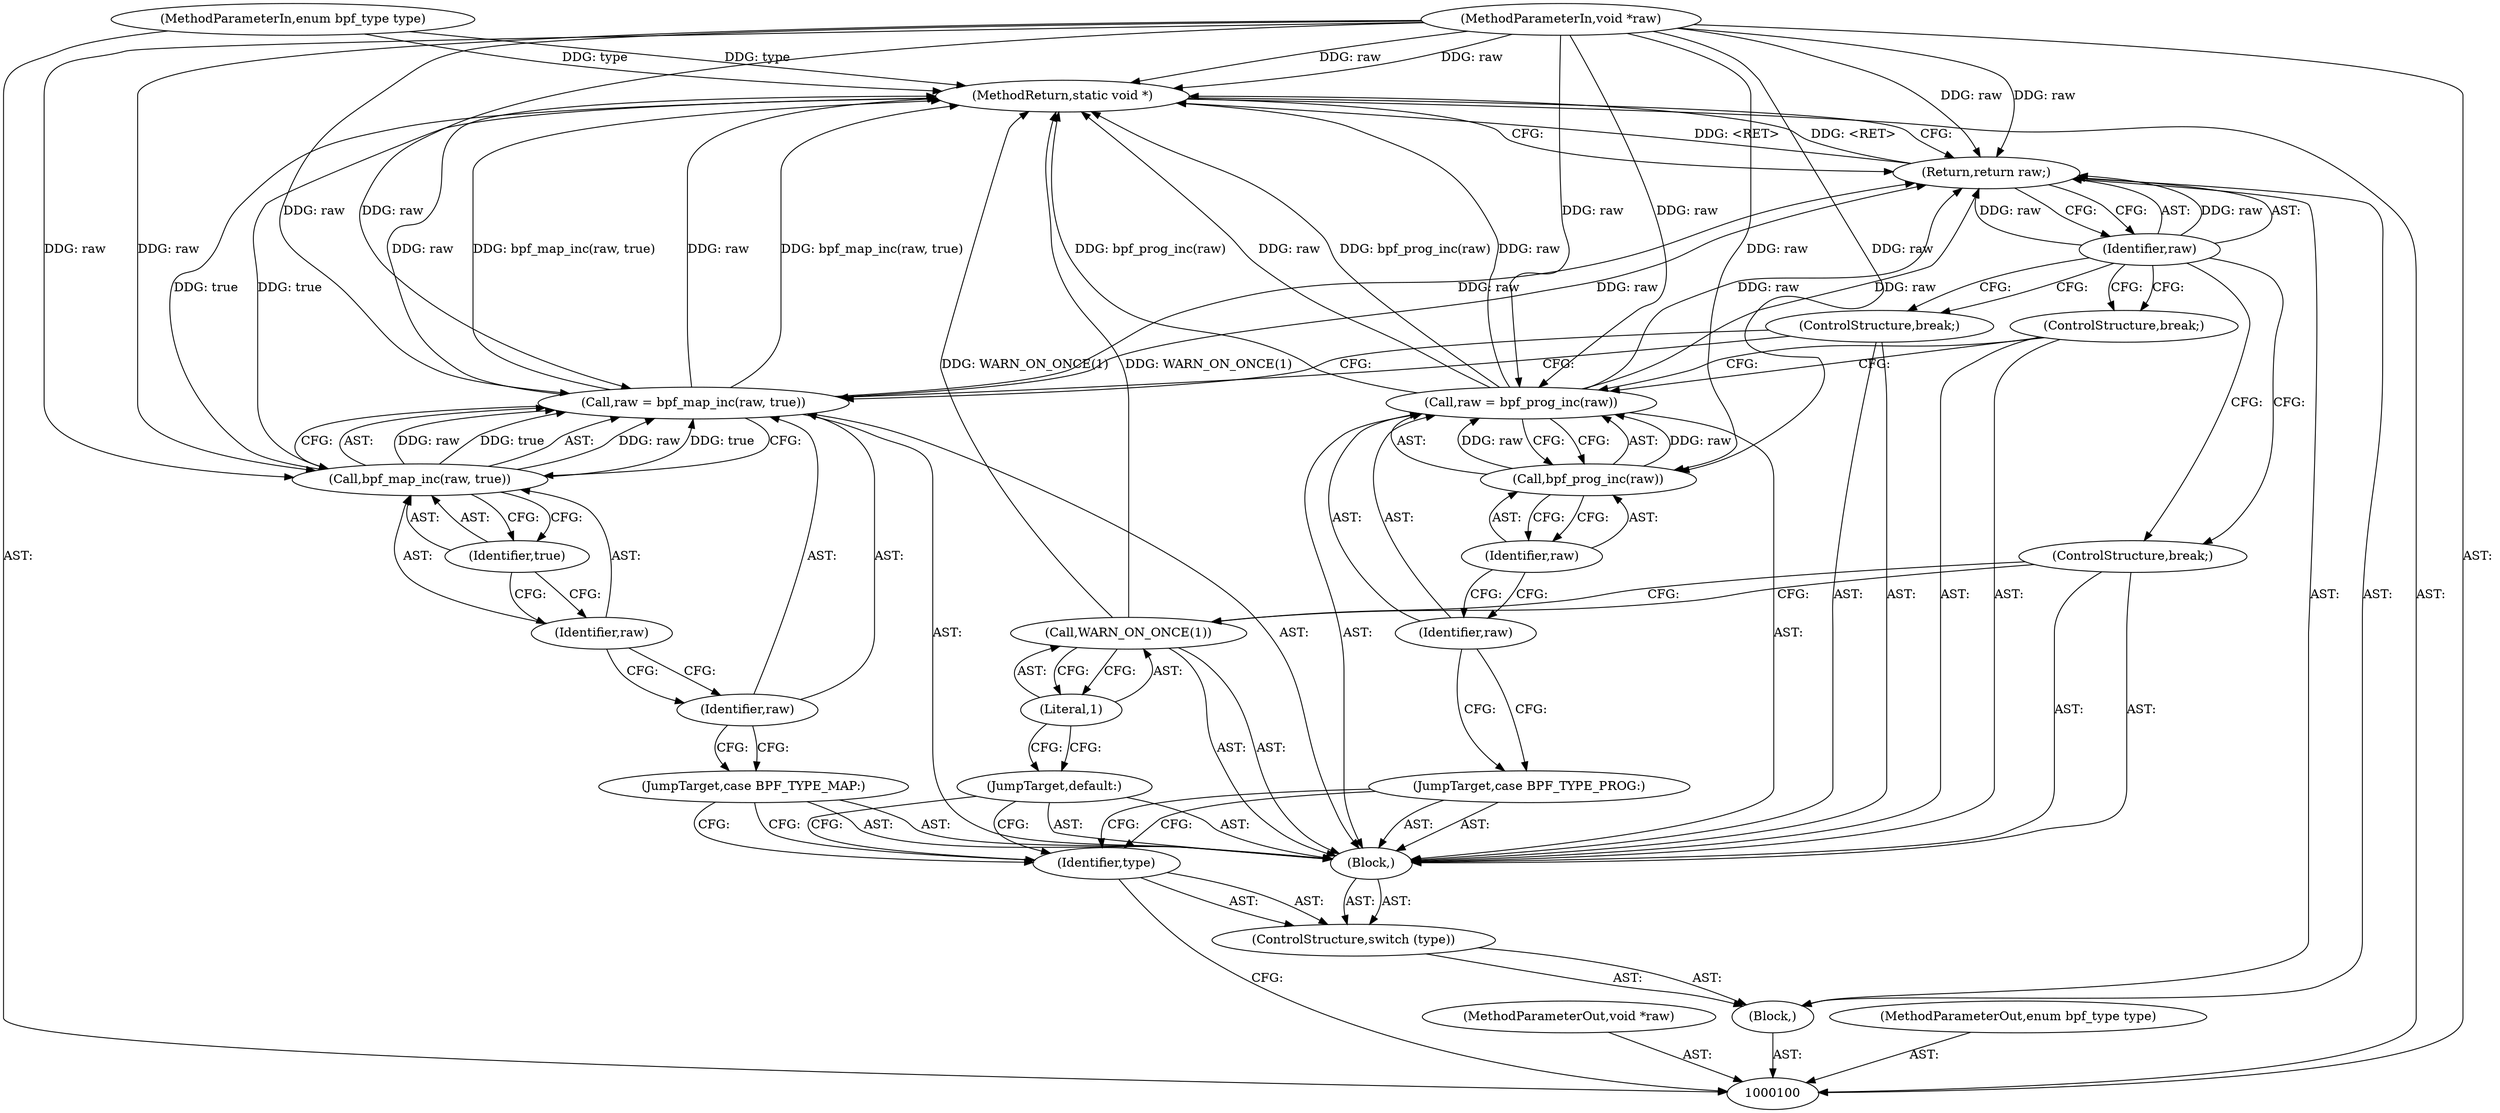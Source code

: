 digraph "0_linux_92117d8443bc5afacc8d5ba82e541946310f106e" {
"1000126" [label="(MethodReturn,static void *)"];
"1000101" [label="(MethodParameterIn,void *raw)"];
"1000152" [label="(MethodParameterOut,void *raw)"];
"1000102" [label="(MethodParameterIn,enum bpf_type type)"];
"1000153" [label="(MethodParameterOut,enum bpf_type type)"];
"1000120" [label="(JumpTarget,default:)"];
"1000122" [label="(Literal,1)"];
"1000121" [label="(Call,WARN_ON_ONCE(1))"];
"1000123" [label="(ControlStructure,break;)"];
"1000124" [label="(Return,return raw;)"];
"1000125" [label="(Identifier,raw)"];
"1000103" [label="(Block,)"];
"1000105" [label="(Identifier,type)"];
"1000106" [label="(Block,)"];
"1000104" [label="(ControlStructure,switch (type))"];
"1000107" [label="(JumpTarget,case BPF_TYPE_PROG:)"];
"1000108" [label="(Call,raw = bpf_prog_inc(raw))"];
"1000109" [label="(Identifier,raw)"];
"1000111" [label="(Identifier,raw)"];
"1000110" [label="(Call,bpf_prog_inc(raw))"];
"1000112" [label="(ControlStructure,break;)"];
"1000113" [label="(JumpTarget,case BPF_TYPE_MAP:)"];
"1000114" [label="(Call,raw = bpf_map_inc(raw, true))"];
"1000115" [label="(Identifier,raw)"];
"1000117" [label="(Identifier,raw)"];
"1000118" [label="(Identifier,true)"];
"1000116" [label="(Call,bpf_map_inc(raw, true))"];
"1000119" [label="(ControlStructure,break;)"];
"1000126" -> "1000100"  [label="AST: "];
"1000126" -> "1000124"  [label="CFG: "];
"1000116" -> "1000126"  [label="DDG: true"];
"1000102" -> "1000126"  [label="DDG: type"];
"1000114" -> "1000126"  [label="DDG: bpf_map_inc(raw, true)"];
"1000114" -> "1000126"  [label="DDG: raw"];
"1000108" -> "1000126"  [label="DDG: raw"];
"1000108" -> "1000126"  [label="DDG: bpf_prog_inc(raw)"];
"1000121" -> "1000126"  [label="DDG: WARN_ON_ONCE(1)"];
"1000101" -> "1000126"  [label="DDG: raw"];
"1000124" -> "1000126"  [label="DDG: <RET>"];
"1000101" -> "1000100"  [label="AST: "];
"1000101" -> "1000126"  [label="DDG: raw"];
"1000101" -> "1000108"  [label="DDG: raw"];
"1000101" -> "1000110"  [label="DDG: raw"];
"1000101" -> "1000114"  [label="DDG: raw"];
"1000101" -> "1000116"  [label="DDG: raw"];
"1000101" -> "1000124"  [label="DDG: raw"];
"1000152" -> "1000100"  [label="AST: "];
"1000102" -> "1000100"  [label="AST: "];
"1000102" -> "1000126"  [label="DDG: type"];
"1000153" -> "1000100"  [label="AST: "];
"1000120" -> "1000106"  [label="AST: "];
"1000120" -> "1000105"  [label="CFG: "];
"1000122" -> "1000120"  [label="CFG: "];
"1000122" -> "1000121"  [label="AST: "];
"1000122" -> "1000120"  [label="CFG: "];
"1000121" -> "1000122"  [label="CFG: "];
"1000121" -> "1000106"  [label="AST: "];
"1000121" -> "1000122"  [label="CFG: "];
"1000122" -> "1000121"  [label="AST: "];
"1000123" -> "1000121"  [label="CFG: "];
"1000121" -> "1000126"  [label="DDG: WARN_ON_ONCE(1)"];
"1000123" -> "1000106"  [label="AST: "];
"1000123" -> "1000121"  [label="CFG: "];
"1000125" -> "1000123"  [label="CFG: "];
"1000124" -> "1000103"  [label="AST: "];
"1000124" -> "1000125"  [label="CFG: "];
"1000125" -> "1000124"  [label="AST: "];
"1000126" -> "1000124"  [label="CFG: "];
"1000124" -> "1000126"  [label="DDG: <RET>"];
"1000125" -> "1000124"  [label="DDG: raw"];
"1000114" -> "1000124"  [label="DDG: raw"];
"1000108" -> "1000124"  [label="DDG: raw"];
"1000101" -> "1000124"  [label="DDG: raw"];
"1000125" -> "1000124"  [label="AST: "];
"1000125" -> "1000112"  [label="CFG: "];
"1000125" -> "1000119"  [label="CFG: "];
"1000125" -> "1000123"  [label="CFG: "];
"1000124" -> "1000125"  [label="CFG: "];
"1000125" -> "1000124"  [label="DDG: raw"];
"1000103" -> "1000100"  [label="AST: "];
"1000104" -> "1000103"  [label="AST: "];
"1000124" -> "1000103"  [label="AST: "];
"1000105" -> "1000104"  [label="AST: "];
"1000105" -> "1000100"  [label="CFG: "];
"1000107" -> "1000105"  [label="CFG: "];
"1000113" -> "1000105"  [label="CFG: "];
"1000120" -> "1000105"  [label="CFG: "];
"1000106" -> "1000104"  [label="AST: "];
"1000107" -> "1000106"  [label="AST: "];
"1000108" -> "1000106"  [label="AST: "];
"1000112" -> "1000106"  [label="AST: "];
"1000113" -> "1000106"  [label="AST: "];
"1000114" -> "1000106"  [label="AST: "];
"1000119" -> "1000106"  [label="AST: "];
"1000120" -> "1000106"  [label="AST: "];
"1000121" -> "1000106"  [label="AST: "];
"1000123" -> "1000106"  [label="AST: "];
"1000104" -> "1000103"  [label="AST: "];
"1000105" -> "1000104"  [label="AST: "];
"1000106" -> "1000104"  [label="AST: "];
"1000107" -> "1000106"  [label="AST: "];
"1000107" -> "1000105"  [label="CFG: "];
"1000109" -> "1000107"  [label="CFG: "];
"1000108" -> "1000106"  [label="AST: "];
"1000108" -> "1000110"  [label="CFG: "];
"1000109" -> "1000108"  [label="AST: "];
"1000110" -> "1000108"  [label="AST: "];
"1000112" -> "1000108"  [label="CFG: "];
"1000108" -> "1000126"  [label="DDG: raw"];
"1000108" -> "1000126"  [label="DDG: bpf_prog_inc(raw)"];
"1000110" -> "1000108"  [label="DDG: raw"];
"1000101" -> "1000108"  [label="DDG: raw"];
"1000108" -> "1000124"  [label="DDG: raw"];
"1000109" -> "1000108"  [label="AST: "];
"1000109" -> "1000107"  [label="CFG: "];
"1000111" -> "1000109"  [label="CFG: "];
"1000111" -> "1000110"  [label="AST: "];
"1000111" -> "1000109"  [label="CFG: "];
"1000110" -> "1000111"  [label="CFG: "];
"1000110" -> "1000108"  [label="AST: "];
"1000110" -> "1000111"  [label="CFG: "];
"1000111" -> "1000110"  [label="AST: "];
"1000108" -> "1000110"  [label="CFG: "];
"1000110" -> "1000108"  [label="DDG: raw"];
"1000101" -> "1000110"  [label="DDG: raw"];
"1000112" -> "1000106"  [label="AST: "];
"1000112" -> "1000108"  [label="CFG: "];
"1000125" -> "1000112"  [label="CFG: "];
"1000113" -> "1000106"  [label="AST: "];
"1000113" -> "1000105"  [label="CFG: "];
"1000115" -> "1000113"  [label="CFG: "];
"1000114" -> "1000106"  [label="AST: "];
"1000114" -> "1000116"  [label="CFG: "];
"1000115" -> "1000114"  [label="AST: "];
"1000116" -> "1000114"  [label="AST: "];
"1000119" -> "1000114"  [label="CFG: "];
"1000114" -> "1000126"  [label="DDG: bpf_map_inc(raw, true)"];
"1000114" -> "1000126"  [label="DDG: raw"];
"1000116" -> "1000114"  [label="DDG: raw"];
"1000116" -> "1000114"  [label="DDG: true"];
"1000101" -> "1000114"  [label="DDG: raw"];
"1000114" -> "1000124"  [label="DDG: raw"];
"1000115" -> "1000114"  [label="AST: "];
"1000115" -> "1000113"  [label="CFG: "];
"1000117" -> "1000115"  [label="CFG: "];
"1000117" -> "1000116"  [label="AST: "];
"1000117" -> "1000115"  [label="CFG: "];
"1000118" -> "1000117"  [label="CFG: "];
"1000118" -> "1000116"  [label="AST: "];
"1000118" -> "1000117"  [label="CFG: "];
"1000116" -> "1000118"  [label="CFG: "];
"1000116" -> "1000114"  [label="AST: "];
"1000116" -> "1000118"  [label="CFG: "];
"1000117" -> "1000116"  [label="AST: "];
"1000118" -> "1000116"  [label="AST: "];
"1000114" -> "1000116"  [label="CFG: "];
"1000116" -> "1000126"  [label="DDG: true"];
"1000116" -> "1000114"  [label="DDG: raw"];
"1000116" -> "1000114"  [label="DDG: true"];
"1000101" -> "1000116"  [label="DDG: raw"];
"1000119" -> "1000106"  [label="AST: "];
"1000119" -> "1000114"  [label="CFG: "];
"1000125" -> "1000119"  [label="CFG: "];
}
